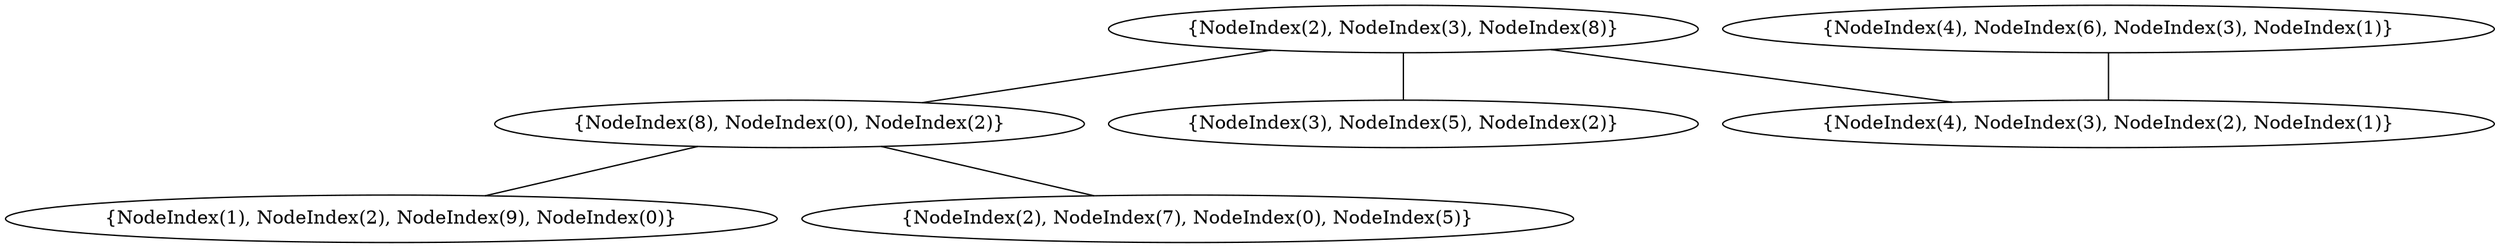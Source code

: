 graph {
    0 [ label = "{NodeIndex(1), NodeIndex(2), NodeIndex(9), NodeIndex(0)}" ]
    1 [ label = "{NodeIndex(2), NodeIndex(7), NodeIndex(0), NodeIndex(5)}" ]
    2 [ label = "{NodeIndex(8), NodeIndex(0), NodeIndex(2)}" ]
    3 [ label = "{NodeIndex(4), NodeIndex(3), NodeIndex(2), NodeIndex(1)}" ]
    4 [ label = "{NodeIndex(3), NodeIndex(5), NodeIndex(2)}" ]
    5 [ label = "{NodeIndex(2), NodeIndex(3), NodeIndex(8)}" ]
    6 [ label = "{NodeIndex(4), NodeIndex(6), NodeIndex(3), NodeIndex(1)}" ]
    5 -- 2 [ ]
    5 -- 4 [ ]
    6 -- 3 [ ]
    2 -- 0 [ ]
    5 -- 3 [ ]
    2 -- 1 [ ]
}
